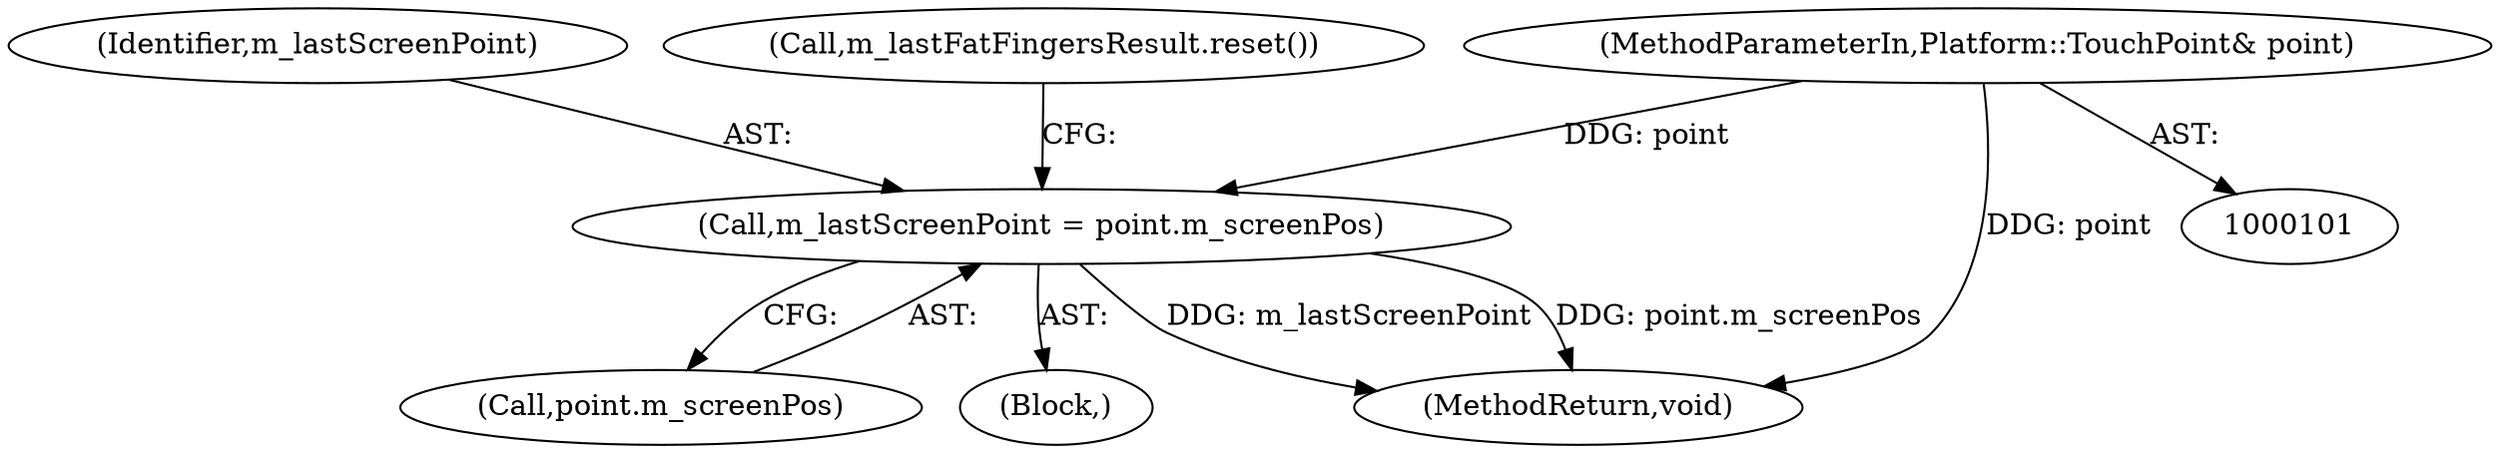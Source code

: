 digraph "1_Chrome_d345af9ed62ee5f431be327967f41c3cc3fe936a_5@del" {
"1000104" [label="(Call,m_lastScreenPoint = point.m_screenPos)"];
"1000102" [label="(MethodParameterIn,Platform::TouchPoint& point)"];
"1000102" [label="(MethodParameterIn,Platform::TouchPoint& point)"];
"1000105" [label="(Identifier,m_lastScreenPoint)"];
"1000106" [label="(Call,point.m_screenPos)"];
"1000103" [label="(Block,)"];
"1000104" [label="(Call,m_lastScreenPoint = point.m_screenPos)"];
"1000109" [label="(Call,m_lastFatFingersResult.reset())"];
"1000116" [label="(MethodReturn,void)"];
"1000104" -> "1000103"  [label="AST: "];
"1000104" -> "1000106"  [label="CFG: "];
"1000105" -> "1000104"  [label="AST: "];
"1000106" -> "1000104"  [label="AST: "];
"1000109" -> "1000104"  [label="CFG: "];
"1000104" -> "1000116"  [label="DDG: m_lastScreenPoint"];
"1000104" -> "1000116"  [label="DDG: point.m_screenPos"];
"1000102" -> "1000104"  [label="DDG: point"];
"1000102" -> "1000101"  [label="AST: "];
"1000102" -> "1000116"  [label="DDG: point"];
}
